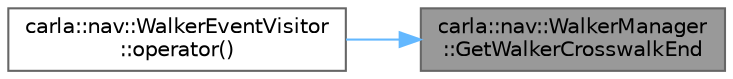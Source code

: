 digraph "carla::nav::WalkerManager::GetWalkerCrosswalkEnd"
{
 // INTERACTIVE_SVG=YES
 // LATEX_PDF_SIZE
  bgcolor="transparent";
  edge [fontname=Helvetica,fontsize=10,labelfontname=Helvetica,labelfontsize=10];
  node [fontname=Helvetica,fontsize=10,shape=box,height=0.2,width=0.4];
  rankdir="RL";
  Node1 [id="Node000001",label="carla::nav::WalkerManager\l::GetWalkerCrosswalkEnd",height=0.2,width=0.4,color="gray40", fillcolor="grey60", style="filled", fontcolor="black",tooltip="get the point in the route that end current crosswalk"];
  Node1 -> Node2 [id="edge1_Node000001_Node000002",dir="back",color="steelblue1",style="solid",tooltip=" "];
  Node2 [id="Node000002",label="carla::nav::WalkerEventVisitor\l::operator()",height=0.2,width=0.4,color="grey40", fillcolor="white", style="filled",URL="$d6/d38/classcarla_1_1nav_1_1WalkerEventVisitor.html#a0df9ddaf3a46f74775cf7ad544684811",tooltip=" "];
}
